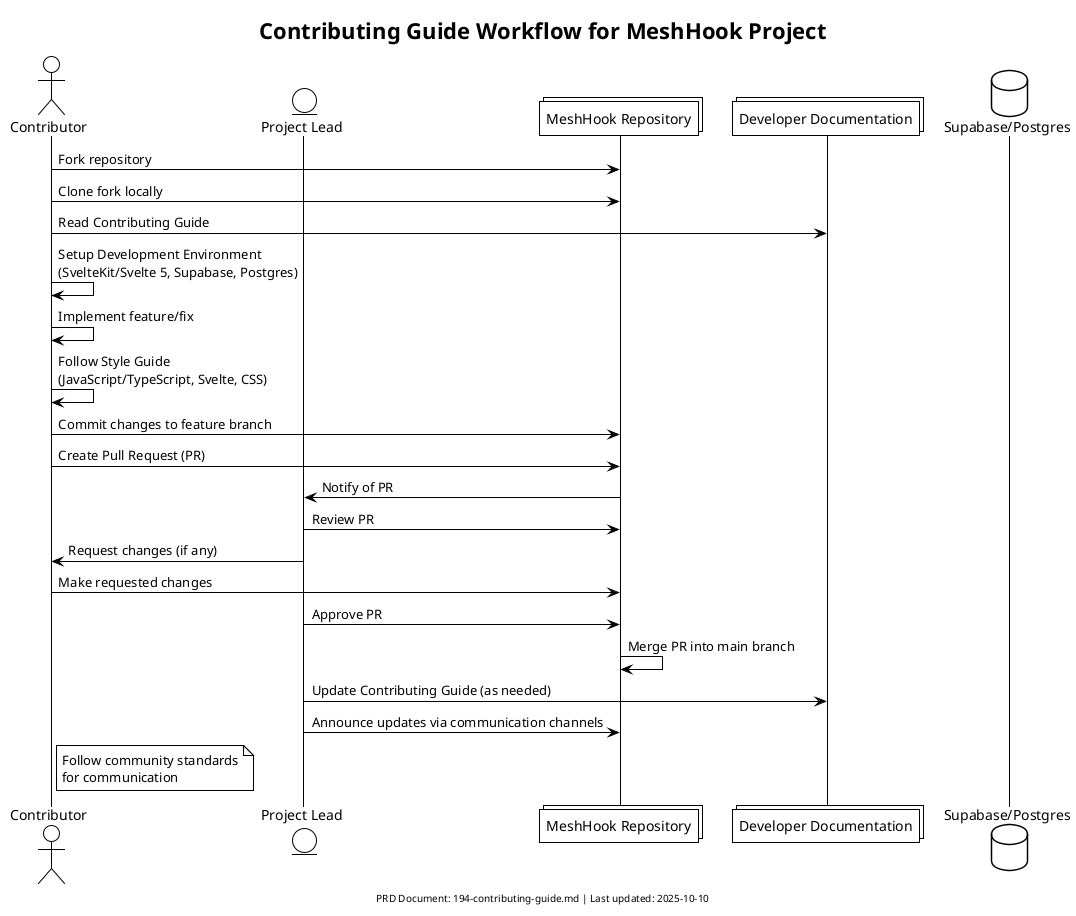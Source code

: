 @startuml
!theme plain

title Contributing Guide Workflow for MeshHook Project

actor Contributor
entity "Project Lead" as PL
collections "MeshHook Repository" as Repo
collections "Developer Documentation" as Docs
database "Supabase/Postgres" as DB

Contributor -> Repo : Fork repository
Contributor -> Repo : Clone fork locally
Contributor -> Docs : Read Contributing Guide
Contributor -> Contributor : Setup Development Environment\n(SvelteKit/Svelte 5, Supabase, Postgres)
Contributor -> Contributor : Implement feature/fix
Contributor -> Contributor : Follow Style Guide\n(JavaScript/TypeScript, Svelte, CSS)
Contributor -> Repo : Commit changes to feature branch
Contributor -> Repo : Create Pull Request (PR)

Repo -> PL : Notify of PR
PL -> Repo : Review PR
PL -> Contributor : Request changes (if any)
Contributor -> Repo : Make requested changes
PL -> Repo : Approve PR
Repo -> Repo : Merge PR into main branch

PL -> Docs : Update Contributing Guide (as needed)
PL -> Repo : Announce updates via communication channels

note right of Contributor : Follow community standards\nfor communication

footer PRD Document: 194-contributing-guide.md | Last updated: 2025-10-10

@enduml